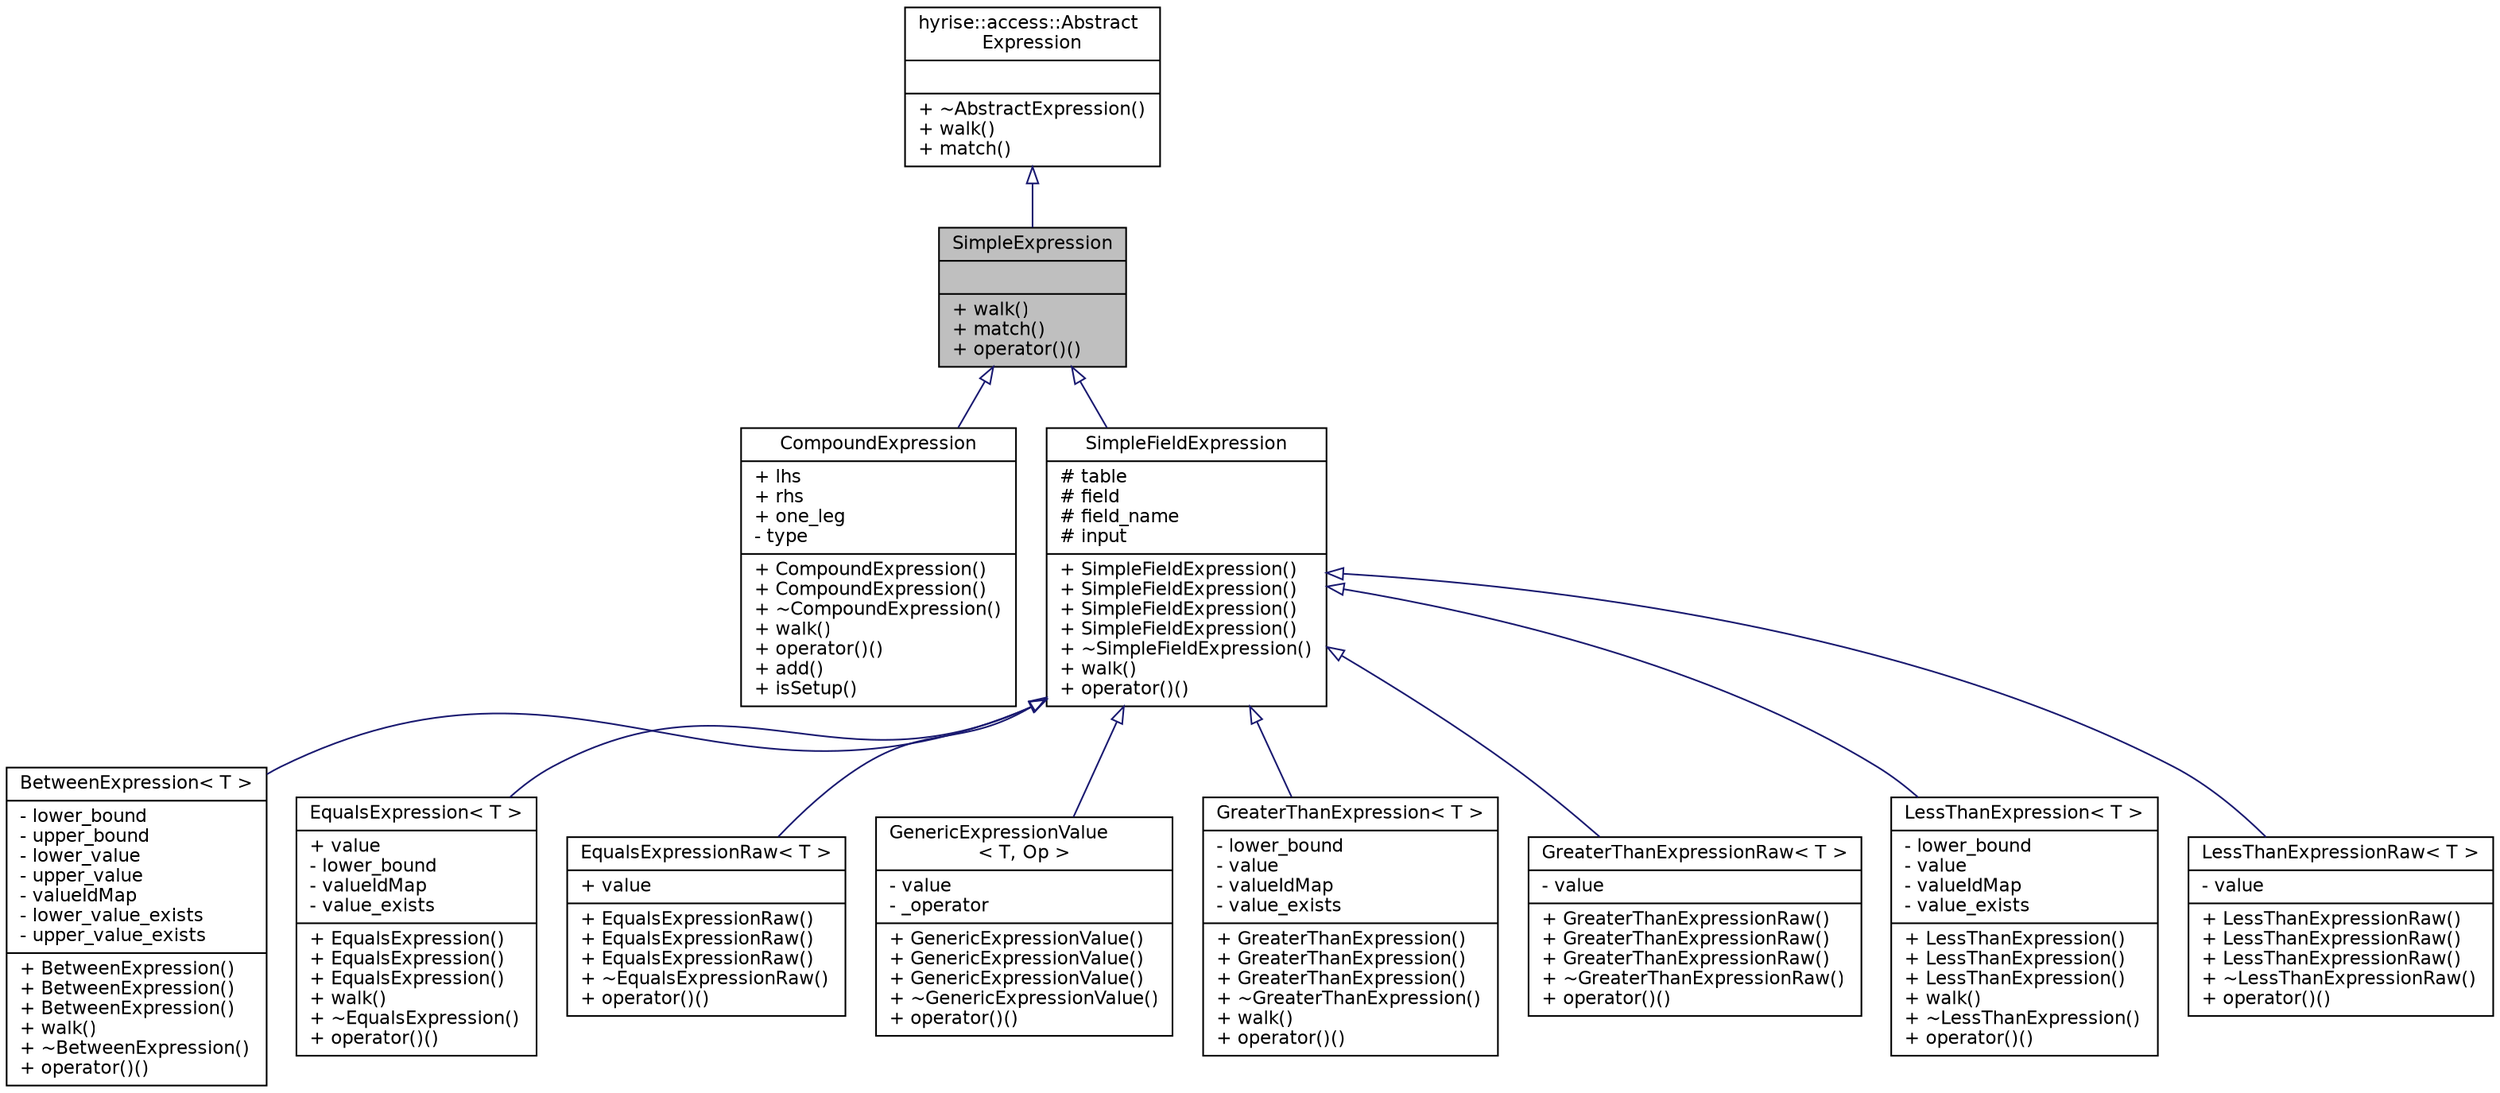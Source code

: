 digraph "SimpleExpression"
{
  edge [fontname="Helvetica",fontsize="11",labelfontname="Helvetica",labelfontsize="11"];
  node [fontname="Helvetica",fontsize="11",shape=record];
  Node1 [label="{SimpleExpression\n||+ walk()\l+ match()\l+ operator()()\l}",height=0.2,width=0.4,color="black", fillcolor="grey75", style="filled" fontcolor="black"];
  Node2 -> Node1 [dir="back",color="midnightblue",fontsize="11",style="solid",arrowtail="onormal",fontname="Helvetica"];
  Node2 [label="{hyrise::access::Abstract\lExpression\n||+ ~AbstractExpression()\l+ walk()\l+ match()\l}",height=0.2,width=0.4,color="black", fillcolor="white", style="filled",URL="$classhyrise_1_1access_1_1_abstract_expression.html",tooltip="Abstract expression interface."];
  Node1 -> Node3 [dir="back",color="midnightblue",fontsize="11",style="solid",arrowtail="onormal",fontname="Helvetica"];
  Node3 [label="{CompoundExpression\n|+ lhs\l+ rhs\l+ one_leg\l- type\l|+ CompoundExpression()\l+ CompoundExpression()\l+ ~CompoundExpression()\l+ walk()\l+ operator()()\l+ add()\l+ isSetup()\l}",height=0.2,width=0.4,color="black", fillcolor="white", style="filled",URL="$class_compound_expression.html"];
  Node1 -> Node4 [dir="back",color="midnightblue",fontsize="11",style="solid",arrowtail="onormal",fontname="Helvetica"];
  Node4 [label="{SimpleFieldExpression\n|# table\l# field\l# field_name\l# input\l|+ SimpleFieldExpression()\l+ SimpleFieldExpression()\l+ SimpleFieldExpression()\l+ SimpleFieldExpression()\l+ ~SimpleFieldExpression()\l+ walk()\l+ operator()()\l}",height=0.2,width=0.4,color="black", fillcolor="white", style="filled",URL="$class_simple_field_expression.html"];
  Node4 -> Node5 [dir="back",color="midnightblue",fontsize="11",style="solid",arrowtail="onormal",fontname="Helvetica"];
  Node5 [label="{BetweenExpression\< T \>\n|- lower_bound\l- upper_bound\l- lower_value\l- upper_value\l- valueIdMap\l- lower_value_exists\l- upper_value_exists\l|+ BetweenExpression()\l+ BetweenExpression()\l+ BetweenExpression()\l+ walk()\l+ ~BetweenExpression()\l+ operator()()\l}",height=0.2,width=0.4,color="black", fillcolor="white", style="filled",URL="$class_between_expression.html"];
  Node4 -> Node6 [dir="back",color="midnightblue",fontsize="11",style="solid",arrowtail="onormal",fontname="Helvetica"];
  Node6 [label="{EqualsExpression\< T \>\n|+ value\l- lower_bound\l- valueIdMap\l- value_exists\l|+ EqualsExpression()\l+ EqualsExpression()\l+ EqualsExpression()\l+ walk()\l+ ~EqualsExpression()\l+ operator()()\l}",height=0.2,width=0.4,color="black", fillcolor="white", style="filled",URL="$class_equals_expression.html"];
  Node4 -> Node7 [dir="back",color="midnightblue",fontsize="11",style="solid",arrowtail="onormal",fontname="Helvetica"];
  Node7 [label="{EqualsExpressionRaw\< T \>\n|+ value\l|+ EqualsExpressionRaw()\l+ EqualsExpressionRaw()\l+ EqualsExpressionRaw()\l+ ~EqualsExpressionRaw()\l+ operator()()\l}",height=0.2,width=0.4,color="black", fillcolor="white", style="filled",URL="$class_equals_expression_raw.html"];
  Node4 -> Node8 [dir="back",color="midnightblue",fontsize="11",style="solid",arrowtail="onormal",fontname="Helvetica"];
  Node8 [label="{GenericExpressionValue\l\< T, Op \>\n|- value\l- _operator\l|+ GenericExpressionValue()\l+ GenericExpressionValue()\l+ GenericExpressionValue()\l+ ~GenericExpressionValue()\l+ operator()()\l}",height=0.2,width=0.4,color="black", fillcolor="white", style="filled",URL="$class_generic_expression_value.html"];
  Node4 -> Node9 [dir="back",color="midnightblue",fontsize="11",style="solid",arrowtail="onormal",fontname="Helvetica"];
  Node9 [label="{GreaterThanExpression\< T \>\n|- lower_bound\l- value\l- valueIdMap\l- value_exists\l|+ GreaterThanExpression()\l+ GreaterThanExpression()\l+ GreaterThanExpression()\l+ ~GreaterThanExpression()\l+ walk()\l+ operator()()\l}",height=0.2,width=0.4,color="black", fillcolor="white", style="filled",URL="$class_greater_than_expression.html"];
  Node4 -> Node10 [dir="back",color="midnightblue",fontsize="11",style="solid",arrowtail="onormal",fontname="Helvetica"];
  Node10 [label="{GreaterThanExpressionRaw\< T \>\n|- value\l|+ GreaterThanExpressionRaw()\l+ GreaterThanExpressionRaw()\l+ GreaterThanExpressionRaw()\l+ ~GreaterThanExpressionRaw()\l+ operator()()\l}",height=0.2,width=0.4,color="black", fillcolor="white", style="filled",URL="$class_greater_than_expression_raw.html"];
  Node4 -> Node11 [dir="back",color="midnightblue",fontsize="11",style="solid",arrowtail="onormal",fontname="Helvetica"];
  Node11 [label="{LessThanExpression\< T \>\n|- lower_bound\l- value\l- valueIdMap\l- value_exists\l|+ LessThanExpression()\l+ LessThanExpression()\l+ LessThanExpression()\l+ walk()\l+ ~LessThanExpression()\l+ operator()()\l}",height=0.2,width=0.4,color="black", fillcolor="white", style="filled",URL="$class_less_than_expression.html"];
  Node4 -> Node12 [dir="back",color="midnightblue",fontsize="11",style="solid",arrowtail="onormal",fontname="Helvetica"];
  Node12 [label="{LessThanExpressionRaw\< T \>\n|- value\l|+ LessThanExpressionRaw()\l+ LessThanExpressionRaw()\l+ LessThanExpressionRaw()\l+ ~LessThanExpressionRaw()\l+ operator()()\l}",height=0.2,width=0.4,color="black", fillcolor="white", style="filled",URL="$class_less_than_expression_raw.html"];
}
